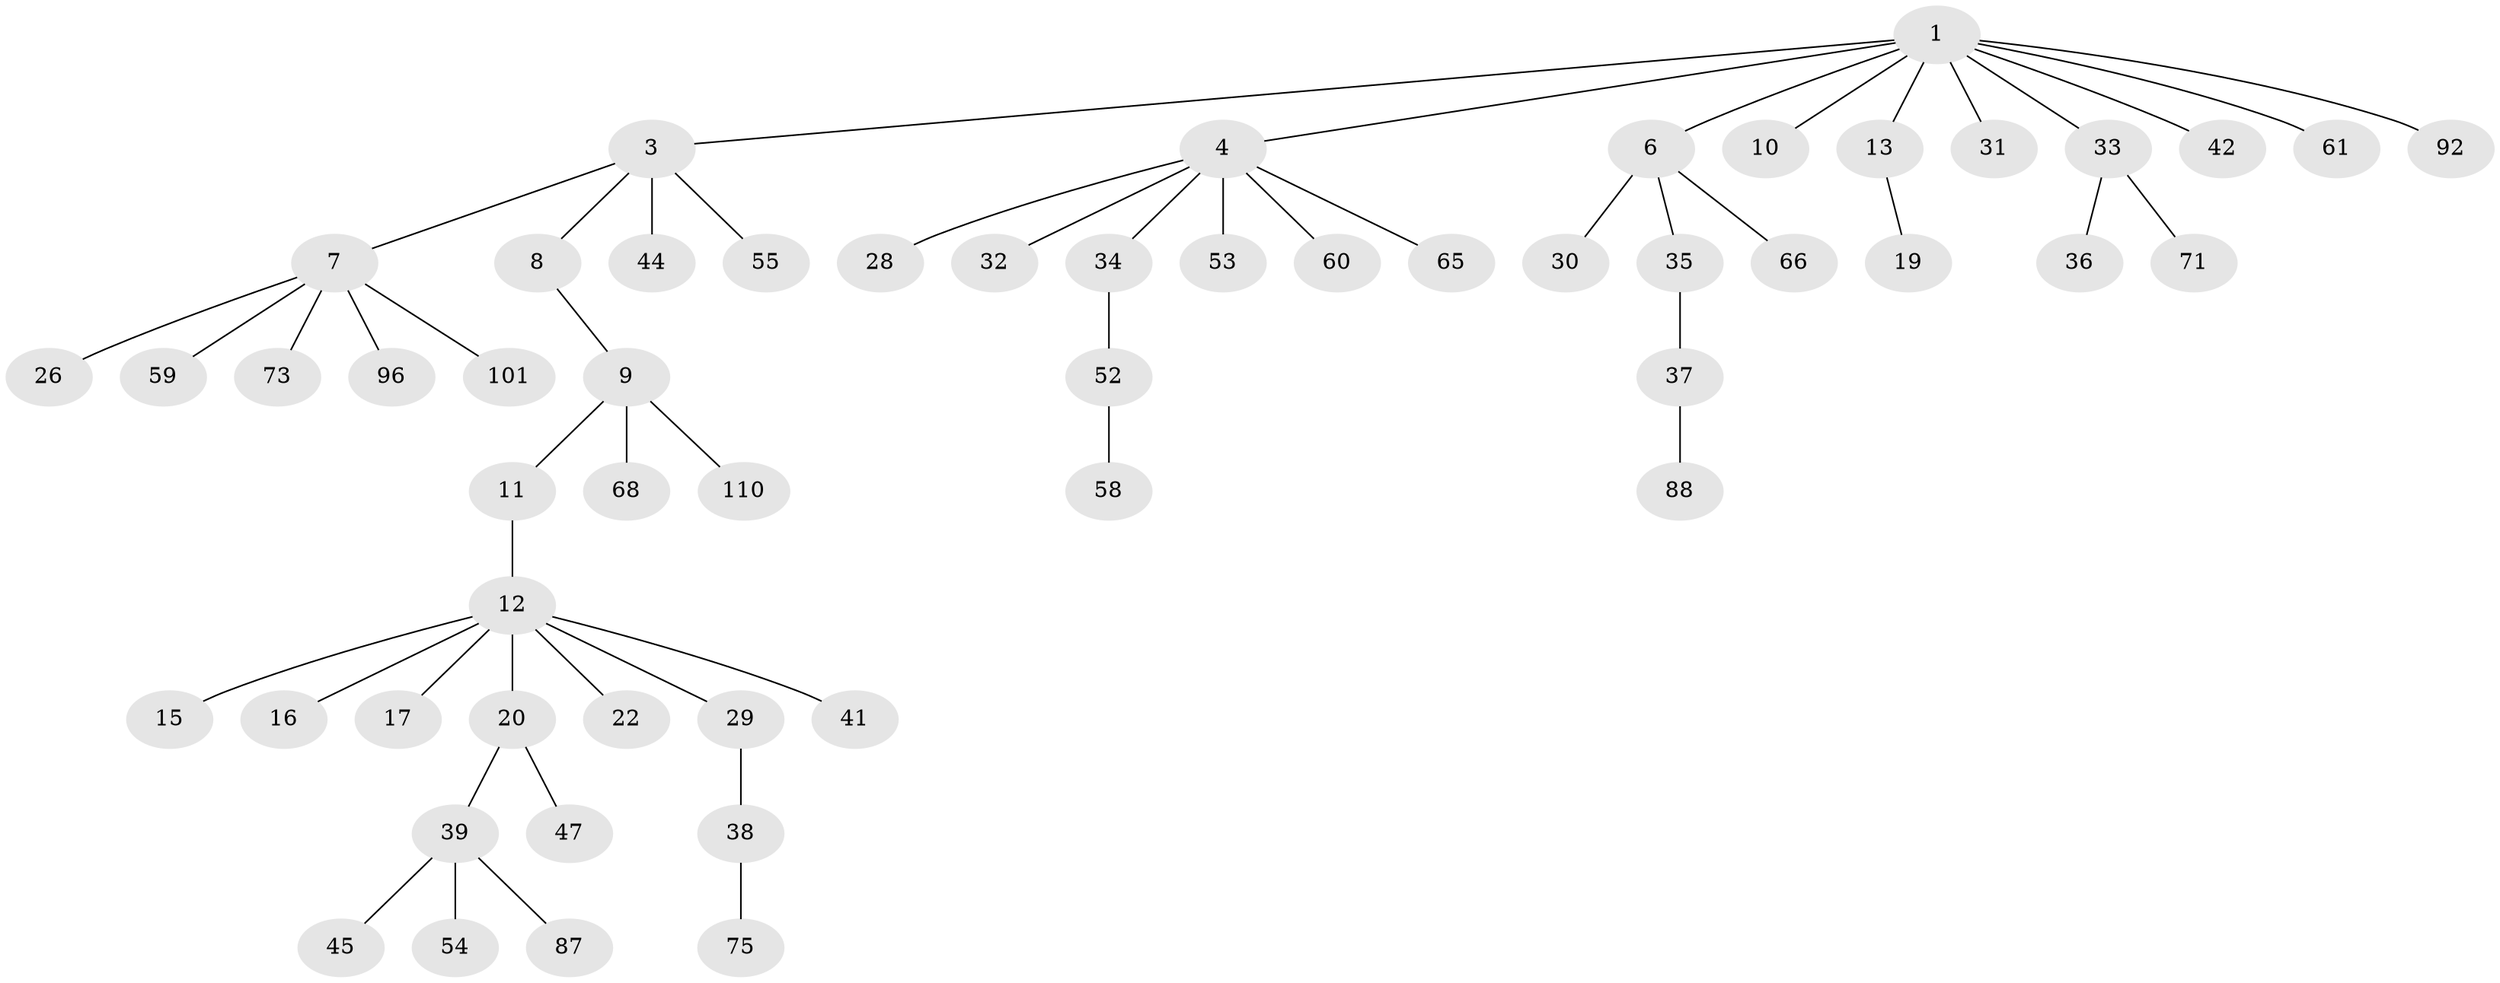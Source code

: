 // original degree distribution, {7: 0.018018018018018018, 5: 0.036036036036036036, 2: 0.24324324324324326, 4: 0.036036036036036036, 3: 0.13513513513513514, 6: 0.009009009009009009, 1: 0.5135135135135135, 8: 0.009009009009009009}
// Generated by graph-tools (version 1.1) at 2025/15/03/09/25 04:15:21]
// undirected, 55 vertices, 54 edges
graph export_dot {
graph [start="1"]
  node [color=gray90,style=filled];
  1 [super="+2"];
  3 [super="+5+89+49"];
  4 [super="+24"];
  6 [super="+23"];
  7;
  8;
  9 [super="+50+97+25"];
  10;
  11;
  12 [super="+14+76"];
  13 [super="+18"];
  15 [super="+62"];
  16 [super="+46"];
  17;
  19 [super="+43+80"];
  20 [super="+27+21"];
  22;
  26 [super="+95+56"];
  28 [super="+70"];
  29 [super="+67+69+64"];
  30 [super="+63+57"];
  31 [super="+78"];
  32;
  33;
  34 [super="+93"];
  35;
  36 [super="+72"];
  37 [super="+74"];
  38;
  39 [super="+40"];
  41;
  42;
  44;
  45 [super="+48"];
  47;
  52 [super="+104"];
  53 [super="+81"];
  54 [super="+109"];
  55;
  58;
  59;
  60 [super="+98"];
  61;
  65;
  66 [super="+106+94"];
  68;
  71 [super="+105+85"];
  73 [super="+103"];
  75;
  87 [super="+107"];
  88;
  92;
  96;
  101;
  110;
  1 -- 4;
  1 -- 13;
  1 -- 31;
  1 -- 33;
  1 -- 61;
  1 -- 92;
  1 -- 3;
  1 -- 42;
  1 -- 6;
  1 -- 10;
  3 -- 7;
  3 -- 8;
  3 -- 44;
  3 -- 55;
  4 -- 32;
  4 -- 65;
  4 -- 34;
  4 -- 53;
  4 -- 60;
  4 -- 28;
  6 -- 35;
  6 -- 66;
  6 -- 30;
  7 -- 26;
  7 -- 59;
  7 -- 73;
  7 -- 96;
  7 -- 101;
  8 -- 9;
  9 -- 11;
  9 -- 68;
  9 -- 110;
  11 -- 12;
  12 -- 20;
  12 -- 16;
  12 -- 17;
  12 -- 22;
  12 -- 41;
  12 -- 29;
  12 -- 15;
  13 -- 19;
  20 -- 39;
  20 -- 47;
  29 -- 38;
  33 -- 36;
  33 -- 71;
  34 -- 52;
  35 -- 37;
  37 -- 88;
  38 -- 75;
  39 -- 87;
  39 -- 45;
  39 -- 54;
  52 -- 58;
}
